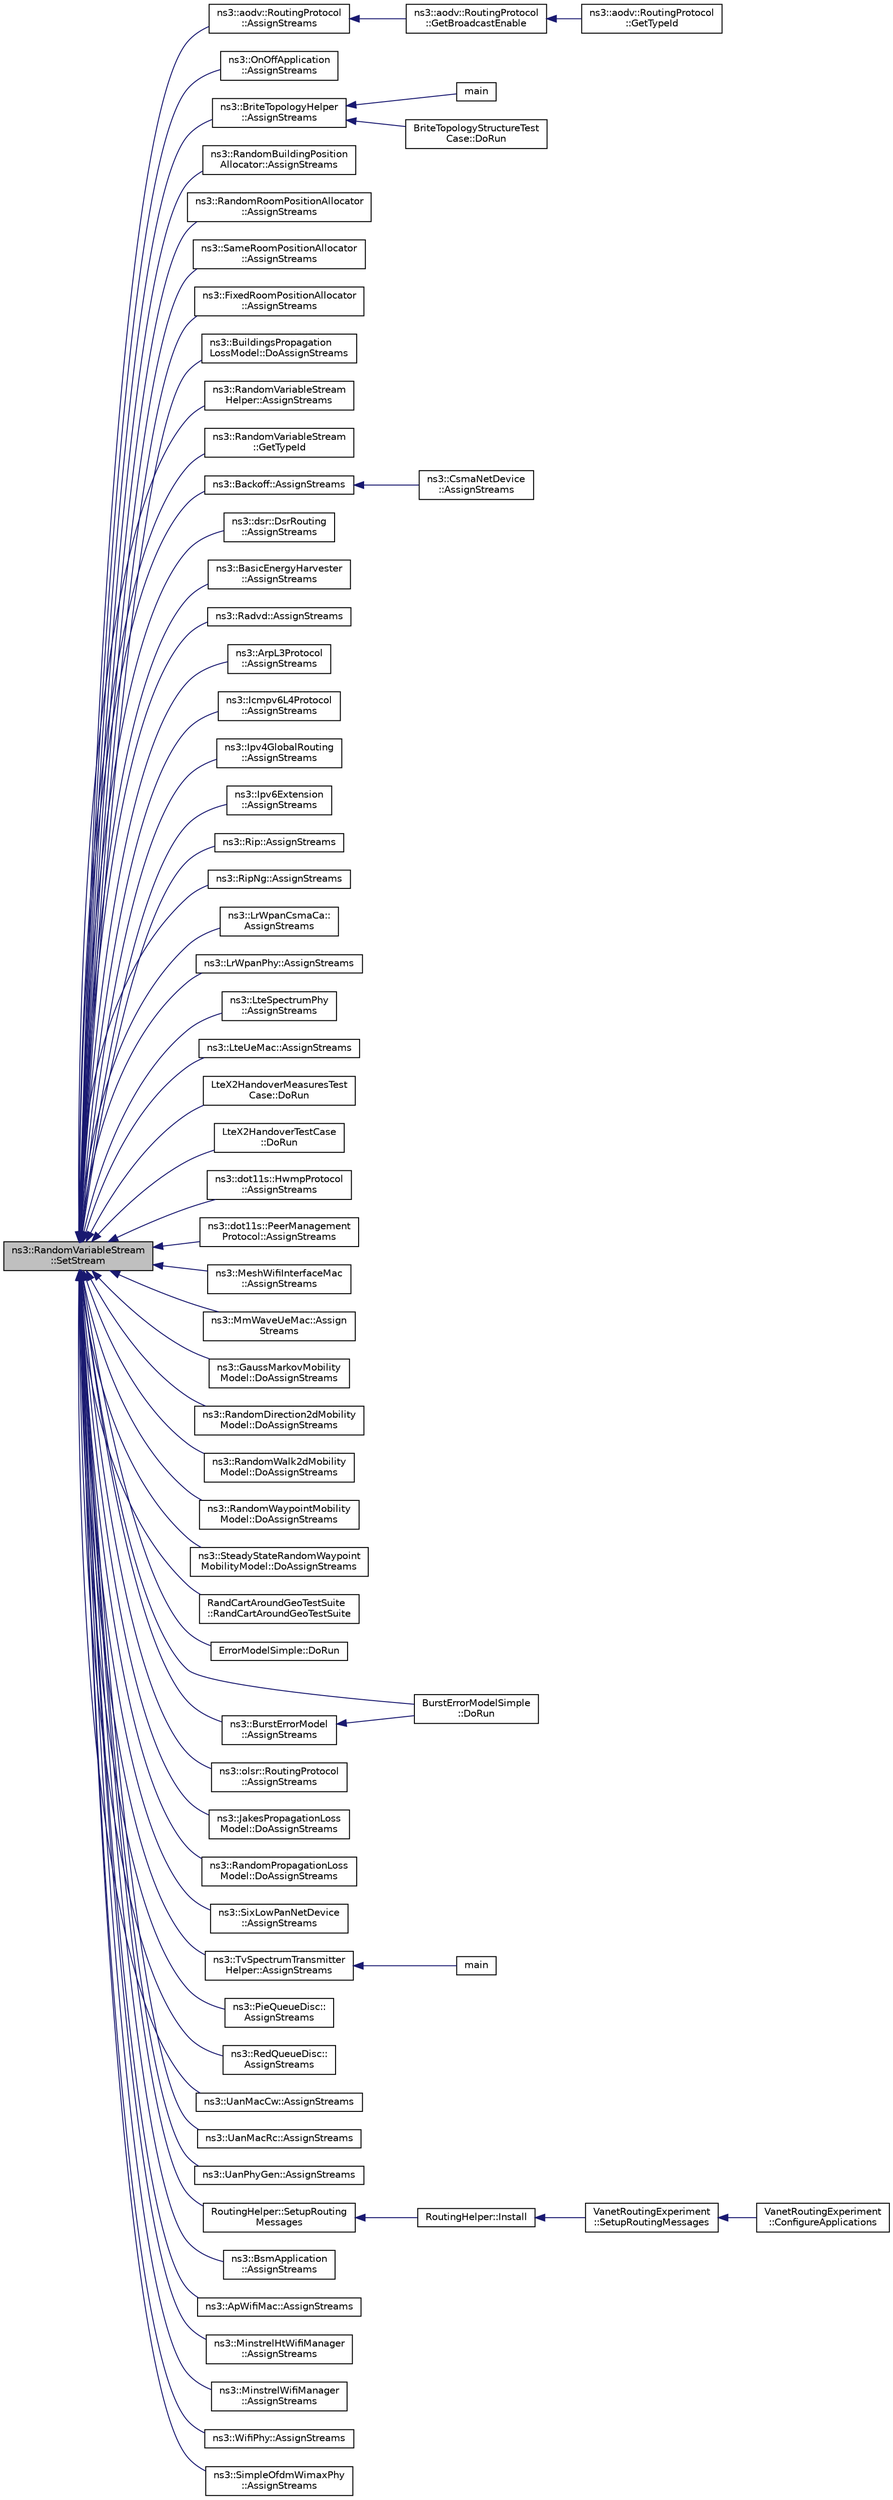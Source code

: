digraph "ns3::RandomVariableStream::SetStream"
{
  edge [fontname="Helvetica",fontsize="10",labelfontname="Helvetica",labelfontsize="10"];
  node [fontname="Helvetica",fontsize="10",shape=record];
  rankdir="LR";
  Node1 [label="ns3::RandomVariableStream\l::SetStream",height=0.2,width=0.4,color="black", fillcolor="grey75", style="filled", fontcolor="black"];
  Node1 -> Node2 [dir="back",color="midnightblue",fontsize="10",style="solid"];
  Node2 [label="ns3::aodv::RoutingProtocol\l::AssignStreams",height=0.2,width=0.4,color="black", fillcolor="white", style="filled",URL="$db/dd0/classns3_1_1aodv_1_1RoutingProtocol.html#ac2f2cc4e2b7e6edd4cec0e583e6329bb"];
  Node2 -> Node3 [dir="back",color="midnightblue",fontsize="10",style="solid"];
  Node3 [label="ns3::aodv::RoutingProtocol\l::GetBroadcastEnable",height=0.2,width=0.4,color="black", fillcolor="white", style="filled",URL="$db/dd0/classns3_1_1aodv_1_1RoutingProtocol.html#aabd68c3a12f1de9f3465e5025cdaa5bc"];
  Node3 -> Node4 [dir="back",color="midnightblue",fontsize="10",style="solid"];
  Node4 [label="ns3::aodv::RoutingProtocol\l::GetTypeId",height=0.2,width=0.4,color="black", fillcolor="white", style="filled",URL="$db/dd0/classns3_1_1aodv_1_1RoutingProtocol.html#a430a9cb799a51fc76e8e1580edf5f413"];
  Node1 -> Node5 [dir="back",color="midnightblue",fontsize="10",style="solid"];
  Node5 [label="ns3::OnOffApplication\l::AssignStreams",height=0.2,width=0.4,color="black", fillcolor="white", style="filled",URL="$dc/d04/classns3_1_1OnOffApplication.html#acf037609b0b06be3ee401b2e7938c872",tooltip="Assign a fixed random variable stream number to the random variables used by this model..."];
  Node1 -> Node6 [dir="back",color="midnightblue",fontsize="10",style="solid"];
  Node6 [label="ns3::BriteTopologyHelper\l::AssignStreams",height=0.2,width=0.4,color="black", fillcolor="white", style="filled",URL="$da/dee/classns3_1_1BriteTopologyHelper.html#a019f40a1a4eee18a40dafc5f449ab69a"];
  Node6 -> Node7 [dir="back",color="midnightblue",fontsize="10",style="solid"];
  Node7 [label="main",height=0.2,width=0.4,color="black", fillcolor="white", style="filled",URL="$dd/da4/brite-generic-example_8cc.html#a0ddf1224851353fc92bfbff6f499fa97"];
  Node6 -> Node8 [dir="back",color="midnightblue",fontsize="10",style="solid"];
  Node8 [label="BriteTopologyStructureTest\lCase::DoRun",height=0.2,width=0.4,color="black", fillcolor="white", style="filled",URL="$de/d42/classBriteTopologyStructureTestCase.html#ac13fcdb7f752c3ae580f473a1a245619",tooltip="Implementation to actually run this TestCase. "];
  Node1 -> Node9 [dir="back",color="midnightblue",fontsize="10",style="solid"];
  Node9 [label="ns3::RandomBuildingPosition\lAllocator::AssignStreams",height=0.2,width=0.4,color="black", fillcolor="white", style="filled",URL="$de/d30/classns3_1_1RandomBuildingPositionAllocator.html#aebe16d91cd077900819278ef6e08d268"];
  Node1 -> Node10 [dir="back",color="midnightblue",fontsize="10",style="solid"];
  Node10 [label="ns3::RandomRoomPositionAllocator\l::AssignStreams",height=0.2,width=0.4,color="black", fillcolor="white", style="filled",URL="$dd/d26/classns3_1_1RandomRoomPositionAllocator.html#a143ceb5be825ab1c35080497df64c2d1"];
  Node1 -> Node11 [dir="back",color="midnightblue",fontsize="10",style="solid"];
  Node11 [label="ns3::SameRoomPositionAllocator\l::AssignStreams",height=0.2,width=0.4,color="black", fillcolor="white", style="filled",URL="$db/dd1/classns3_1_1SameRoomPositionAllocator.html#a351c0ab22412170e50984edb0f303269"];
  Node1 -> Node12 [dir="back",color="midnightblue",fontsize="10",style="solid"];
  Node12 [label="ns3::FixedRoomPositionAllocator\l::AssignStreams",height=0.2,width=0.4,color="black", fillcolor="white", style="filled",URL="$d7/d7b/classns3_1_1FixedRoomPositionAllocator.html#ac3af152b08b5fcba687a30cf3043a8d6"];
  Node1 -> Node13 [dir="back",color="midnightblue",fontsize="10",style="solid"];
  Node13 [label="ns3::BuildingsPropagation\lLossModel::DoAssignStreams",height=0.2,width=0.4,color="black", fillcolor="white", style="filled",URL="$db/db0/classns3_1_1BuildingsPropagationLossModel.html#ab76339ec37256682c65b0c991c8e34e3"];
  Node1 -> Node14 [dir="back",color="midnightblue",fontsize="10",style="solid"];
  Node14 [label="ns3::RandomVariableStream\lHelper::AssignStreams",height=0.2,width=0.4,color="black", fillcolor="white", style="filled",URL="$de/d17/classns3_1_1RandomVariableStreamHelper.html#aec2ca1fc9e0321d77f1abd9c56b55cd0"];
  Node1 -> Node15 [dir="back",color="midnightblue",fontsize="10",style="solid"];
  Node15 [label="ns3::RandomVariableStream\l::GetTypeId",height=0.2,width=0.4,color="black", fillcolor="white", style="filled",URL="$dc/daa/classns3_1_1RandomVariableStream.html#a0b11fa19bc54cca33458c4e1fe7226d5",tooltip="Register this type. "];
  Node1 -> Node16 [dir="back",color="midnightblue",fontsize="10",style="solid"];
  Node16 [label="ns3::Backoff::AssignStreams",height=0.2,width=0.4,color="black", fillcolor="white", style="filled",URL="$d8/d54/classns3_1_1Backoff.html#a5227e2034c6a5b54fd3ea59ed2be2c93"];
  Node16 -> Node17 [dir="back",color="midnightblue",fontsize="10",style="solid"];
  Node17 [label="ns3::CsmaNetDevice\l::AssignStreams",height=0.2,width=0.4,color="black", fillcolor="white", style="filled",URL="$d4/df2/classns3_1_1CsmaNetDevice.html#a7eecd9876d8d0642fc403867e5fa1cb4"];
  Node1 -> Node18 [dir="back",color="midnightblue",fontsize="10",style="solid"];
  Node18 [label="ns3::dsr::DsrRouting\l::AssignStreams",height=0.2,width=0.4,color="black", fillcolor="white", style="filled",URL="$df/d32/classns3_1_1dsr_1_1DsrRouting.html#aeaf02a6958f35bc630bae7729e9a7643"];
  Node1 -> Node19 [dir="back",color="midnightblue",fontsize="10",style="solid"];
  Node19 [label="ns3::BasicEnergyHarvester\l::AssignStreams",height=0.2,width=0.4,color="black", fillcolor="white", style="filled",URL="$d5/df9/classns3_1_1BasicEnergyHarvester.html#a9572d4892db98c109eed03b77bb9fd6c"];
  Node1 -> Node20 [dir="back",color="midnightblue",fontsize="10",style="solid"];
  Node20 [label="ns3::Radvd::AssignStreams",height=0.2,width=0.4,color="black", fillcolor="white", style="filled",URL="$d5/dd8/classns3_1_1Radvd.html#a9a7b0ce4a4f44ee5aa7bc8a9af1b2bbe"];
  Node1 -> Node21 [dir="back",color="midnightblue",fontsize="10",style="solid"];
  Node21 [label="ns3::ArpL3Protocol\l::AssignStreams",height=0.2,width=0.4,color="black", fillcolor="white", style="filled",URL="$de/d05/classns3_1_1ArpL3Protocol.html#a07ef806847944cc7a463e2db33d59681"];
  Node1 -> Node22 [dir="back",color="midnightblue",fontsize="10",style="solid"];
  Node22 [label="ns3::Icmpv6L4Protocol\l::AssignStreams",height=0.2,width=0.4,color="black", fillcolor="white", style="filled",URL="$d7/d1d/classns3_1_1Icmpv6L4Protocol.html#a04e895ff9568d57d5d97de08577f08b9"];
  Node1 -> Node23 [dir="back",color="midnightblue",fontsize="10",style="solid"];
  Node23 [label="ns3::Ipv4GlobalRouting\l::AssignStreams",height=0.2,width=0.4,color="black", fillcolor="white", style="filled",URL="$db/dff/classns3_1_1Ipv4GlobalRouting.html#a392bf55dd79428567bd027c64af0c8be"];
  Node1 -> Node24 [dir="back",color="midnightblue",fontsize="10",style="solid"];
  Node24 [label="ns3::Ipv6Extension\l::AssignStreams",height=0.2,width=0.4,color="black", fillcolor="white", style="filled",URL="$d1/de7/classns3_1_1Ipv6Extension.html#a2c69eb5dc7b06c5e96acc888a625b43e"];
  Node1 -> Node25 [dir="back",color="midnightblue",fontsize="10",style="solid"];
  Node25 [label="ns3::Rip::AssignStreams",height=0.2,width=0.4,color="black", fillcolor="white", style="filled",URL="$d7/d2b/classns3_1_1Rip.html#a5fee03b012b2652b79e49b5f7fa3a0a9"];
  Node1 -> Node26 [dir="back",color="midnightblue",fontsize="10",style="solid"];
  Node26 [label="ns3::RipNg::AssignStreams",height=0.2,width=0.4,color="black", fillcolor="white", style="filled",URL="$da/d75/classns3_1_1RipNg.html#a98e8ebdf17fdb302e0619246b88954a5"];
  Node1 -> Node27 [dir="back",color="midnightblue",fontsize="10",style="solid"];
  Node27 [label="ns3::LrWpanCsmaCa::\lAssignStreams",height=0.2,width=0.4,color="black", fillcolor="white", style="filled",URL="$df/d61/classns3_1_1LrWpanCsmaCa.html#afaeeb5b41f4ada6ea6df37e6c7761ada"];
  Node1 -> Node28 [dir="back",color="midnightblue",fontsize="10",style="solid"];
  Node28 [label="ns3::LrWpanPhy::AssignStreams",height=0.2,width=0.4,color="black", fillcolor="white", style="filled",URL="$d6/d61/classns3_1_1LrWpanPhy.html#a869f5ae34809909cd8f141dbe81d4394"];
  Node1 -> Node29 [dir="back",color="midnightblue",fontsize="10",style="solid"];
  Node29 [label="ns3::LteSpectrumPhy\l::AssignStreams",height=0.2,width=0.4,color="black", fillcolor="white", style="filled",URL="$de/def/classns3_1_1LteSpectrumPhy.html#a662eeb75d0cd0fcbc642c59967b52476"];
  Node1 -> Node30 [dir="back",color="midnightblue",fontsize="10",style="solid"];
  Node30 [label="ns3::LteUeMac::AssignStreams",height=0.2,width=0.4,color="black", fillcolor="white", style="filled",URL="$d2/d26/classns3_1_1LteUeMac.html#a6335b528d71e2d8e1f24d09631c671b7"];
  Node1 -> Node31 [dir="back",color="midnightblue",fontsize="10",style="solid"];
  Node31 [label="LteX2HandoverMeasuresTest\lCase::DoRun",height=0.2,width=0.4,color="black", fillcolor="white", style="filled",URL="$dd/d82/classLteX2HandoverMeasuresTestCase.html#a6aefe1e71df347688687fb5d8dd54104",tooltip="Implementation to actually run this TestCase. "];
  Node1 -> Node32 [dir="back",color="midnightblue",fontsize="10",style="solid"];
  Node32 [label="LteX2HandoverTestCase\l::DoRun",height=0.2,width=0.4,color="black", fillcolor="white", style="filled",URL="$d4/d48/classLteX2HandoverTestCase.html#a5d77d6fbe61da649203846d4617b4716",tooltip="Implementation to actually run this TestCase. "];
  Node1 -> Node33 [dir="back",color="midnightblue",fontsize="10",style="solid"];
  Node33 [label="ns3::dot11s::HwmpProtocol\l::AssignStreams",height=0.2,width=0.4,color="black", fillcolor="white", style="filled",URL="$de/d15/classns3_1_1dot11s_1_1HwmpProtocol.html#a62f0629ddbc028a90ec46909a2a5c572"];
  Node1 -> Node34 [dir="back",color="midnightblue",fontsize="10",style="solid"];
  Node34 [label="ns3::dot11s::PeerManagement\lProtocol::AssignStreams",height=0.2,width=0.4,color="black", fillcolor="white", style="filled",URL="$d7/d46/classns3_1_1dot11s_1_1PeerManagementProtocol.html#a906718c4d7bca1b6e0936ba10356ce02"];
  Node1 -> Node35 [dir="back",color="midnightblue",fontsize="10",style="solid"];
  Node35 [label="ns3::MeshWifiInterfaceMac\l::AssignStreams",height=0.2,width=0.4,color="black", fillcolor="white", style="filled",URL="$d0/dd8/classns3_1_1MeshWifiInterfaceMac.html#aa1879d91c7090f6ab0a5336c41fd1985"];
  Node1 -> Node36 [dir="back",color="midnightblue",fontsize="10",style="solid"];
  Node36 [label="ns3::MmWaveUeMac::Assign\lStreams",height=0.2,width=0.4,color="black", fillcolor="white", style="filled",URL="$d7/d84/classns3_1_1MmWaveUeMac.html#a7cae3b3ca87732dc5133b8bf452ec902"];
  Node1 -> Node37 [dir="back",color="midnightblue",fontsize="10",style="solid"];
  Node37 [label="ns3::GaussMarkovMobility\lModel::DoAssignStreams",height=0.2,width=0.4,color="black", fillcolor="white", style="filled",URL="$db/dd2/classns3_1_1GaussMarkovMobilityModel.html#a5e9d55ab98d520de29f4afdf3d19394b"];
  Node1 -> Node38 [dir="back",color="midnightblue",fontsize="10",style="solid"];
  Node38 [label="ns3::RandomDirection2dMobility\lModel::DoAssignStreams",height=0.2,width=0.4,color="black", fillcolor="white", style="filled",URL="$dc/d1a/classns3_1_1RandomDirection2dMobilityModel.html#a20c5d0ad77c5502e99ebd3648d7aa4c5"];
  Node1 -> Node39 [dir="back",color="midnightblue",fontsize="10",style="solid"];
  Node39 [label="ns3::RandomWalk2dMobility\lModel::DoAssignStreams",height=0.2,width=0.4,color="black", fillcolor="white", style="filled",URL="$d9/d99/classns3_1_1RandomWalk2dMobilityModel.html#a4d486485f6f810387fea6c15fabe409d"];
  Node1 -> Node40 [dir="back",color="midnightblue",fontsize="10",style="solid"];
  Node40 [label="ns3::RandomWaypointMobility\lModel::DoAssignStreams",height=0.2,width=0.4,color="black", fillcolor="white", style="filled",URL="$d4/d09/classns3_1_1RandomWaypointMobilityModel.html#a3e119d88e301546b51489c06863f9fcc"];
  Node1 -> Node41 [dir="back",color="midnightblue",fontsize="10",style="solid"];
  Node41 [label="ns3::SteadyStateRandomWaypoint\lMobilityModel::DoAssignStreams",height=0.2,width=0.4,color="black", fillcolor="white", style="filled",URL="$d9/d91/classns3_1_1SteadyStateRandomWaypointMobilityModel.html#ae93040385b173102abf1cd5103026c1a"];
  Node1 -> Node42 [dir="back",color="midnightblue",fontsize="10",style="solid"];
  Node42 [label="RandCartAroundGeoTestSuite\l::RandCartAroundGeoTestSuite",height=0.2,width=0.4,color="black", fillcolor="white", style="filled",URL="$d6/de1/classRandCartAroundGeoTestSuite.html#a69e9e0f8a81d41e9d2e84c0db1dbc81c"];
  Node1 -> Node43 [dir="back",color="midnightblue",fontsize="10",style="solid"];
  Node43 [label="ErrorModelSimple::DoRun",height=0.2,width=0.4,color="black", fillcolor="white", style="filled",URL="$d1/ddb/classErrorModelSimple.html#a84102bc3eba0940652e50e78771e1852",tooltip="Implementation to actually run this TestCase. "];
  Node1 -> Node44 [dir="back",color="midnightblue",fontsize="10",style="solid"];
  Node44 [label="BurstErrorModelSimple\l::DoRun",height=0.2,width=0.4,color="black", fillcolor="white", style="filled",URL="$d1/d69/classBurstErrorModelSimple.html#a9db92cbfd5b55bd457a776aaf418de37",tooltip="Implementation to actually run this TestCase. "];
  Node1 -> Node45 [dir="back",color="midnightblue",fontsize="10",style="solid"];
  Node45 [label="ns3::BurstErrorModel\l::AssignStreams",height=0.2,width=0.4,color="black", fillcolor="white", style="filled",URL="$da/de1/classns3_1_1BurstErrorModel.html#ae054a2275b29a6b0405bb63756b4e6b9"];
  Node45 -> Node44 [dir="back",color="midnightblue",fontsize="10",style="solid"];
  Node1 -> Node46 [dir="back",color="midnightblue",fontsize="10",style="solid"];
  Node46 [label="ns3::olsr::RoutingProtocol\l::AssignStreams",height=0.2,width=0.4,color="black", fillcolor="white", style="filled",URL="$d6/dbb/classns3_1_1olsr_1_1RoutingProtocol.html#aa4c678c146b32eafc73ae404a3a8103f"];
  Node1 -> Node47 [dir="back",color="midnightblue",fontsize="10",style="solid"];
  Node47 [label="ns3::JakesPropagationLoss\lModel::DoAssignStreams",height=0.2,width=0.4,color="black", fillcolor="white", style="filled",URL="$d0/dd8/classns3_1_1JakesPropagationLossModel.html#a1480a34382db30e4df3a40ab64755c0e"];
  Node1 -> Node48 [dir="back",color="midnightblue",fontsize="10",style="solid"];
  Node48 [label="ns3::RandomPropagationLoss\lModel::DoAssignStreams",height=0.2,width=0.4,color="black", fillcolor="white", style="filled",URL="$d4/d2f/classns3_1_1RandomPropagationLossModel.html#a57790fe1c43bc7550fd9e111201d67b9"];
  Node1 -> Node49 [dir="back",color="midnightblue",fontsize="10",style="solid"];
  Node49 [label="ns3::SixLowPanNetDevice\l::AssignStreams",height=0.2,width=0.4,color="black", fillcolor="white", style="filled",URL="$d1/d2b/classns3_1_1SixLowPanNetDevice.html#a57b6b7fbbf2de21172db06d24b0a73fd"];
  Node1 -> Node50 [dir="back",color="midnightblue",fontsize="10",style="solid"];
  Node50 [label="ns3::TvSpectrumTransmitter\lHelper::AssignStreams",height=0.2,width=0.4,color="black", fillcolor="white", style="filled",URL="$d9/d54/classns3_1_1TvSpectrumTransmitterHelper.html#ae862f97e3cec251b391b2ec27b2e9bf3"];
  Node50 -> Node51 [dir="back",color="midnightblue",fontsize="10",style="solid"];
  Node51 [label="main",height=0.2,width=0.4,color="black", fillcolor="white", style="filled",URL="$de/d92/tv-trans-regional-example_8cc.html#a3c04138a5bfe5d72780bb7e82a18e627"];
  Node1 -> Node52 [dir="back",color="midnightblue",fontsize="10",style="solid"];
  Node52 [label="ns3::PieQueueDisc::\lAssignStreams",height=0.2,width=0.4,color="black", fillcolor="white", style="filled",URL="$da/d04/classns3_1_1PieQueueDisc.html#ab43b15e60cb8d826b9911d5e15c89676"];
  Node1 -> Node53 [dir="back",color="midnightblue",fontsize="10",style="solid"];
  Node53 [label="ns3::RedQueueDisc::\lAssignStreams",height=0.2,width=0.4,color="black", fillcolor="white", style="filled",URL="$d5/d02/classns3_1_1RedQueueDisc.html#a37e9660319f3c522f0767dcd974eb3c6"];
  Node1 -> Node54 [dir="back",color="midnightblue",fontsize="10",style="solid"];
  Node54 [label="ns3::UanMacCw::AssignStreams",height=0.2,width=0.4,color="black", fillcolor="white", style="filled",URL="$da/db3/classns3_1_1UanMacCw.html#adcffebd9df36f178be11570180622b18"];
  Node1 -> Node55 [dir="back",color="midnightblue",fontsize="10",style="solid"];
  Node55 [label="ns3::UanMacRc::AssignStreams",height=0.2,width=0.4,color="black", fillcolor="white", style="filled",URL="$dd/d87/classns3_1_1UanMacRc.html#a34ea1be023e505eca87199a53032ea9c"];
  Node1 -> Node56 [dir="back",color="midnightblue",fontsize="10",style="solid"];
  Node56 [label="ns3::UanPhyGen::AssignStreams",height=0.2,width=0.4,color="black", fillcolor="white", style="filled",URL="$da/d4e/classns3_1_1UanPhyGen.html#a42032d305c4f54f3b28357b0f8c01e4c"];
  Node1 -> Node57 [dir="back",color="midnightblue",fontsize="10",style="solid"];
  Node57 [label="RoutingHelper::SetupRouting\lMessages",height=0.2,width=0.4,color="black", fillcolor="white", style="filled",URL="$db/d84/classRoutingHelper.html#a31236f0ad47519ab251f93b9fe13013a",tooltip="Sets up routing messages on the nodes and their interfaces. "];
  Node57 -> Node58 [dir="back",color="midnightblue",fontsize="10",style="solid"];
  Node58 [label="RoutingHelper::Install",height=0.2,width=0.4,color="black", fillcolor="white", style="filled",URL="$db/d84/classRoutingHelper.html#aaf78f59b3e8259f18029a594acfc01b6",tooltip="Installs routing funcationality on nodes and their devices and interfaces. "];
  Node58 -> Node59 [dir="back",color="midnightblue",fontsize="10",style="solid"];
  Node59 [label="VanetRoutingExperiment\l::SetupRoutingMessages",height=0.2,width=0.4,color="black", fillcolor="white", style="filled",URL="$d7/d1b/classVanetRoutingExperiment.html#a43acab75ab7e3ed90764af8e53d622e5",tooltip="Set up generation of packets to be routed through the vehicular network. "];
  Node59 -> Node60 [dir="back",color="midnightblue",fontsize="10",style="solid"];
  Node60 [label="VanetRoutingExperiment\l::ConfigureApplications",height=0.2,width=0.4,color="black", fillcolor="white", style="filled",URL="$d7/d1b/classVanetRoutingExperiment.html#ac9ec4394e60b165e355ddbe1eecc78fd",tooltip="Configure applications. "];
  Node1 -> Node61 [dir="back",color="midnightblue",fontsize="10",style="solid"];
  Node61 [label="ns3::BsmApplication\l::AssignStreams",height=0.2,width=0.4,color="black", fillcolor="white", style="filled",URL="$d9/ddb/classns3_1_1BsmApplication.html#a1c30b47f101a56a5eca9bd77134f08e9"];
  Node1 -> Node62 [dir="back",color="midnightblue",fontsize="10",style="solid"];
  Node62 [label="ns3::ApWifiMac::AssignStreams",height=0.2,width=0.4,color="black", fillcolor="white", style="filled",URL="$d0/d51/classns3_1_1ApWifiMac.html#aab3410af41c0477ddaf60bc3f6659de9"];
  Node1 -> Node63 [dir="back",color="midnightblue",fontsize="10",style="solid"];
  Node63 [label="ns3::MinstrelHtWifiManager\l::AssignStreams",height=0.2,width=0.4,color="black", fillcolor="white", style="filled",URL="$dd/d09/classns3_1_1MinstrelHtWifiManager.html#a657f1dd26cd9492287dff1f99284e7b8"];
  Node1 -> Node64 [dir="back",color="midnightblue",fontsize="10",style="solid"];
  Node64 [label="ns3::MinstrelWifiManager\l::AssignStreams",height=0.2,width=0.4,color="black", fillcolor="white", style="filled",URL="$dd/d45/classns3_1_1MinstrelWifiManager.html#ac08c92ef99479ba0547a6ad7596f3a61"];
  Node1 -> Node65 [dir="back",color="midnightblue",fontsize="10",style="solid"];
  Node65 [label="ns3::WifiPhy::AssignStreams",height=0.2,width=0.4,color="black", fillcolor="white", style="filled",URL="$d6/d5a/classns3_1_1WifiPhy.html#afb67fffd3cfed4a799b1c92544dc0b55"];
  Node1 -> Node66 [dir="back",color="midnightblue",fontsize="10",style="solid"];
  Node66 [label="ns3::SimpleOfdmWimaxPhy\l::AssignStreams",height=0.2,width=0.4,color="black", fillcolor="white", style="filled",URL="$d5/dba/classns3_1_1SimpleOfdmWimaxPhy.html#a63c99fca7ac5fd0649b845672c3496b5"];
}
